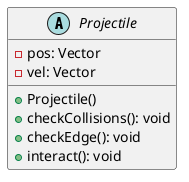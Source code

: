 @startuml

abstract class Projectile

Projectile : -pos: Vector
Projectile : -vel: Vector
Projectile : +Projectile()
Projectile : +checkCollisions(): void
Projectile : +checkEdge(): void
Projectile : +interact(): void

@enduml